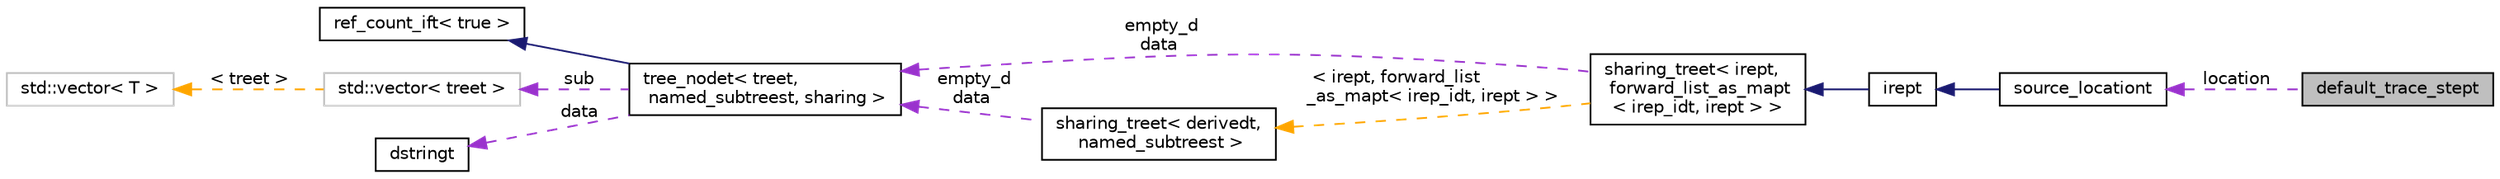 digraph "default_trace_stept"
{
 // LATEX_PDF_SIZE
  bgcolor="transparent";
  edge [fontname="Helvetica",fontsize="10",labelfontname="Helvetica",labelfontsize="10"];
  node [fontname="Helvetica",fontsize="10",shape=record];
  rankdir="LR";
  Node1 [label="default_trace_stept",height=0.2,width=0.4,color="black", fillcolor="grey75", style="filled", fontcolor="black",tooltip=" "];
  Node2 -> Node1 [dir="back",color="darkorchid3",fontsize="10",style="dashed",label=" location" ,fontname="Helvetica"];
  Node2 [label="source_locationt",height=0.2,width=0.4,color="black",URL="$classsource__locationt.html",tooltip=" "];
  Node3 -> Node2 [dir="back",color="midnightblue",fontsize="10",style="solid",fontname="Helvetica"];
  Node3 [label="irept",height=0.2,width=0.4,color="black",URL="$classirept.html",tooltip="There are a large number of kinds of tree structured or tree-like data in CPROVER."];
  Node4 -> Node3 [dir="back",color="midnightblue",fontsize="10",style="solid",fontname="Helvetica"];
  Node4 [label="sharing_treet\< irept,\l forward_list_as_mapt\l\< irep_idt, irept \> \>",height=0.2,width=0.4,color="black",URL="$classsharing__treet.html",tooltip=" "];
  Node5 -> Node4 [dir="back",color="darkorchid3",fontsize="10",style="dashed",label=" empty_d\ndata" ,fontname="Helvetica"];
  Node5 [label="tree_nodet\< treet,\l named_subtreest, sharing \>",height=0.2,width=0.4,color="black",URL="$classtree__nodet.html",tooltip="A node with data in a tree, it contains:"];
  Node6 -> Node5 [dir="back",color="midnightblue",fontsize="10",style="solid",fontname="Helvetica"];
  Node6 [label="ref_count_ift\< true \>",height=0.2,width=0.4,color="black",URL="$structref__count__ift_3_01true_01_4.html",tooltip=" "];
  Node7 -> Node5 [dir="back",color="darkorchid3",fontsize="10",style="dashed",label=" sub" ,fontname="Helvetica"];
  Node7 [label="std::vector\< treet \>",height=0.2,width=0.4,color="grey75",tooltip=" "];
  Node8 -> Node7 [dir="back",color="orange",fontsize="10",style="dashed",label=" \< treet \>" ,fontname="Helvetica"];
  Node8 [label="std::vector\< T \>",height=0.2,width=0.4,color="grey75",tooltip="STL class."];
  Node10 -> Node5 [dir="back",color="darkorchid3",fontsize="10",style="dashed",label=" data" ,fontname="Helvetica"];
  Node10 [label="dstringt",height=0.2,width=0.4,color="black",URL="$classdstringt.html",tooltip="dstringt has one field, an unsigned integer no which is an index into a static table of strings."];
  Node11 -> Node4 [dir="back",color="orange",fontsize="10",style="dashed",label=" \< irept, forward_list\l_as_mapt\< irep_idt, irept \> \>" ,fontname="Helvetica"];
  Node11 [label="sharing_treet\< derivedt,\l named_subtreest \>",height=0.2,width=0.4,color="black",URL="$classsharing__treet.html",tooltip="Base class for tree-like data structures with sharing."];
  Node5 -> Node11 [dir="back",color="darkorchid3",fontsize="10",style="dashed",label=" empty_d\ndata" ,fontname="Helvetica"];
}
